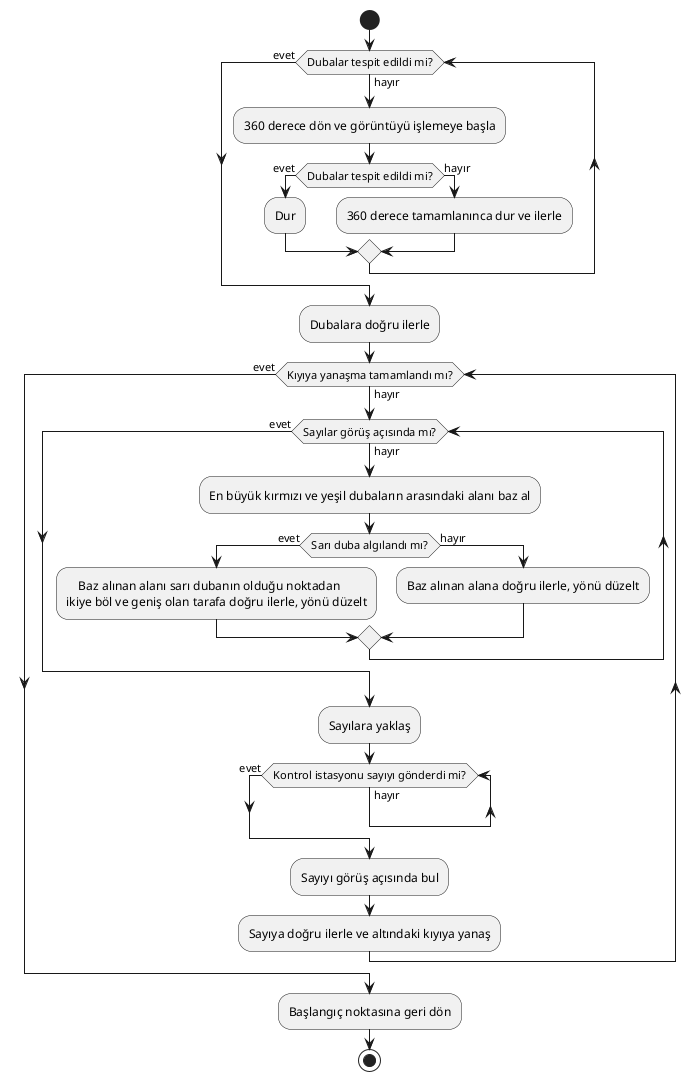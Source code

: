 @startuml sea auto new
start

while (Dubalar tespit edildi mi?) is (hayır)
    :360 derece dön ve görüntüyü işlemeye başla;
    if (Dubalar tespit edildi mi?) then (evet)
        :Dur;
    else (hayır)
        :360 derece tamamlanınca dur ve ilerle;
    endif
endwhile (evet)
    :Dubalara doğru ilerle;

while (Kıyıya yanaşma tamamlandı mı?) is (hayır)

    while (Sayılar görüş açısında mı?) is (hayır)
        :En büyük kırmızı ve yeşil dubaların arasındaki alanı baz al;
        if (Sarı duba algılandı mı?) then (evet)
            :    Baz alınan alanı sarı dubanın olduğu noktadan\nikiye böl ve geniş olan tarafa doğru ilerle, yönü düzelt;
        else (hayır)
        :Baz alınan alana doğru ilerle, yönü düzelt;
        endif
    endwhile (evet)

    :Sayılara yaklaş;
    while (Kontrol istasyonu sayıyı gönderdi mi?) is (hayır)
    endwhile (evet)
    :Sayıyı görüş açısında bul;
    :Sayıya doğru ilerle ve altındaki kıyıya yanaş;
    endwhile (evet)
    :Başlangıç noktasına geri dön;

stop
@enduml
